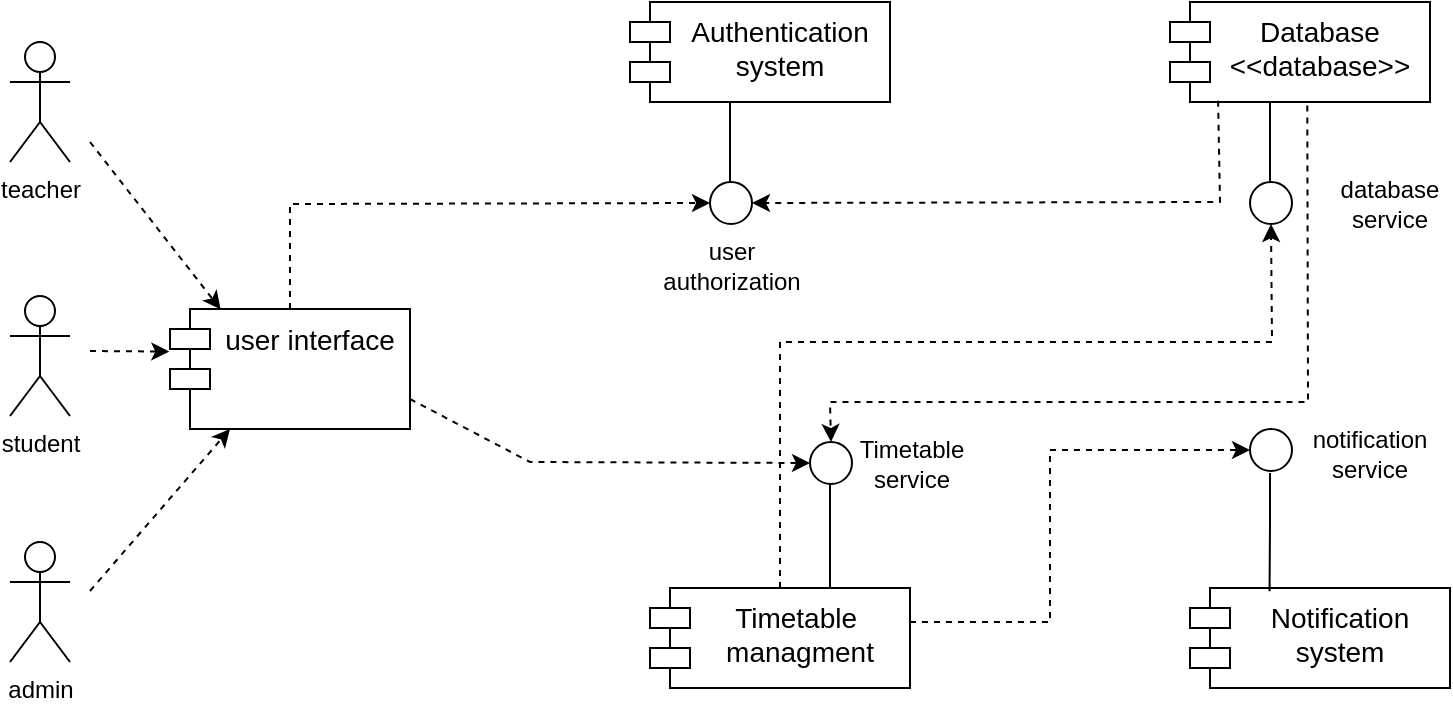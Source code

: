 <mxfile version="26.2.4">
  <diagram name="Page-1" id="e7e014a7-5840-1c2e-5031-d8a46d1fe8dd">
    <mxGraphModel dx="1351" dy="592" grid="1" gridSize="10" guides="1" tooltips="1" connect="1" arrows="1" fold="1" page="1" pageScale="1" pageWidth="1169" pageHeight="826" background="none" math="0" shadow="0">
      <root>
        <mxCell id="0" />
        <mxCell id="1" parent="0" />
        <mxCell id="-Wza_gljpBwHimf2oOuU-41" value="&lt;font style=&quot;font-size: 14px;&quot;&gt;user interface&lt;/font&gt;" style="shape=module;align=left;spacingLeft=20;align=center;verticalAlign=top;whiteSpace=wrap;html=1;" vertex="1" parent="1">
          <mxGeometry x="260" y="263.5" width="120" height="60" as="geometry" />
        </mxCell>
        <mxCell id="-Wza_gljpBwHimf2oOuU-42" value="&lt;font style=&quot;font-size: 14px;&quot;&gt;Authentication system&lt;/font&gt;" style="shape=module;align=left;spacingLeft=20;align=center;verticalAlign=top;whiteSpace=wrap;html=1;" vertex="1" parent="1">
          <mxGeometry x="490" y="110" width="130" height="50" as="geometry" />
        </mxCell>
        <mxCell id="-Wza_gljpBwHimf2oOuU-43" value="&lt;font style=&quot;font-size: 14px;&quot;&gt;Timetable&amp;nbsp;&lt;/font&gt;&lt;div&gt;&lt;font style=&quot;font-size: 14px;&quot;&gt;managment&lt;/font&gt;&lt;/div&gt;" style="shape=module;align=left;spacingLeft=20;align=center;verticalAlign=top;whiteSpace=wrap;html=1;" vertex="1" parent="1">
          <mxGeometry x="500" y="403" width="130" height="50" as="geometry" />
        </mxCell>
        <mxCell id="-Wza_gljpBwHimf2oOuU-44" value="&lt;div&gt;&lt;span style=&quot;font-size: 14px; background-color: transparent; color: light-dark(rgb(0, 0, 0), rgb(255, 255, 255));&quot;&gt;Database&lt;/span&gt;&lt;/div&gt;&lt;div&gt;&lt;span style=&quot;font-size: 14px; background-color: transparent; color: light-dark(rgb(0, 0, 0), rgb(255, 255, 255));&quot;&gt;&amp;lt;&amp;lt;database&amp;gt;&amp;gt;&lt;/span&gt;&lt;/div&gt;" style="shape=module;align=left;spacingLeft=20;align=center;verticalAlign=top;whiteSpace=wrap;html=1;" vertex="1" parent="1">
          <mxGeometry x="760" y="110" width="130" height="50" as="geometry" />
        </mxCell>
        <mxCell id="-Wza_gljpBwHimf2oOuU-45" value="&lt;div&gt;&lt;span style=&quot;font-size: 14px; background-color: transparent; color: light-dark(rgb(0, 0, 0), rgb(255, 255, 255));&quot;&gt;Notification&lt;/span&gt;&lt;/div&gt;&lt;div&gt;&lt;span style=&quot;font-size: 14px; background-color: transparent; color: light-dark(rgb(0, 0, 0), rgb(255, 255, 255));&quot;&gt;system&lt;/span&gt;&lt;/div&gt;" style="shape=module;align=left;spacingLeft=20;align=center;verticalAlign=top;whiteSpace=wrap;html=1;" vertex="1" parent="1">
          <mxGeometry x="770" y="403" width="130" height="50" as="geometry" />
        </mxCell>
        <mxCell id="-Wza_gljpBwHimf2oOuU-52" value="" style="endArrow=none;html=1;rounded=0;" edge="1" parent="1">
          <mxGeometry width="50" height="50" relative="1" as="geometry">
            <mxPoint x="540" y="200" as="sourcePoint" />
            <mxPoint x="540" y="160" as="targetPoint" />
          </mxGeometry>
        </mxCell>
        <mxCell id="-Wza_gljpBwHimf2oOuU-53" value="" style="ellipse;whiteSpace=wrap;html=1;aspect=fixed;" vertex="1" parent="1">
          <mxGeometry x="530" y="200" width="21" height="21" as="geometry" />
        </mxCell>
        <mxCell id="-Wza_gljpBwHimf2oOuU-56" value="" style="endArrow=none;html=1;rounded=0;" edge="1" parent="1">
          <mxGeometry width="50" height="50" relative="1" as="geometry">
            <mxPoint x="590" y="403" as="sourcePoint" />
            <mxPoint x="590" y="350" as="targetPoint" />
          </mxGeometry>
        </mxCell>
        <mxCell id="-Wza_gljpBwHimf2oOuU-58" value="" style="ellipse;whiteSpace=wrap;html=1;aspect=fixed;" vertex="1" parent="1">
          <mxGeometry x="580" y="330" width="21" height="21" as="geometry" />
        </mxCell>
        <mxCell id="-Wza_gljpBwHimf2oOuU-59" value="" style="endArrow=none;html=1;rounded=0;" edge="1" parent="1">
          <mxGeometry width="50" height="50" relative="1" as="geometry">
            <mxPoint x="810" y="200" as="sourcePoint" />
            <mxPoint x="810" y="160" as="targetPoint" />
          </mxGeometry>
        </mxCell>
        <mxCell id="-Wza_gljpBwHimf2oOuU-60" value="" style="ellipse;whiteSpace=wrap;html=1;aspect=fixed;" vertex="1" parent="1">
          <mxGeometry x="800" y="200" width="21" height="21" as="geometry" />
        </mxCell>
        <mxCell id="-Wza_gljpBwHimf2oOuU-61" value="" style="endArrow=none;html=1;rounded=0;exitX=0.306;exitY=0.033;exitDx=0;exitDy=0;exitPerimeter=0;" edge="1" parent="1" source="-Wza_gljpBwHimf2oOuU-45">
          <mxGeometry width="50" height="50" relative="1" as="geometry">
            <mxPoint x="810" y="400" as="sourcePoint" />
            <mxPoint x="810" y="345.5" as="targetPoint" />
            <Array as="points">
              <mxPoint x="810" y="370" />
            </Array>
          </mxGeometry>
        </mxCell>
        <mxCell id="-Wza_gljpBwHimf2oOuU-62" value="" style="ellipse;whiteSpace=wrap;html=1;aspect=fixed;" vertex="1" parent="1">
          <mxGeometry x="800" y="323.5" width="21" height="21" as="geometry" />
        </mxCell>
        <mxCell id="-Wza_gljpBwHimf2oOuU-70" value="" style="html=1;labelBackgroundColor=#ffffff;startArrow=none;startFill=0;startSize=6;endArrow=classic;endFill=1;endSize=6;jettySize=auto;orthogonalLoop=1;strokeWidth=1;dashed=1;fontSize=14;rounded=0;entryX=0;entryY=0.5;entryDx=0;entryDy=0;exitX=0.5;exitY=0;exitDx=0;exitDy=0;" edge="1" parent="1" source="-Wza_gljpBwHimf2oOuU-41" target="-Wza_gljpBwHimf2oOuU-53">
          <mxGeometry width="60" height="60" relative="1" as="geometry">
            <mxPoint x="360" y="221" as="sourcePoint" />
            <mxPoint x="420" y="161" as="targetPoint" />
            <Array as="points">
              <mxPoint x="320" y="211" />
            </Array>
          </mxGeometry>
        </mxCell>
        <mxCell id="-Wza_gljpBwHimf2oOuU-72" value="" style="html=1;labelBackgroundColor=#ffffff;startArrow=none;startFill=0;startSize=6;endArrow=classic;endFill=1;endSize=6;jettySize=auto;orthogonalLoop=1;strokeWidth=1;dashed=1;fontSize=14;rounded=0;exitX=0.5;exitY=0;exitDx=0;exitDy=0;entryX=0.5;entryY=1;entryDx=0;entryDy=0;" edge="1" parent="1" source="-Wza_gljpBwHimf2oOuU-43" target="-Wza_gljpBwHimf2oOuU-60">
          <mxGeometry width="60" height="60" relative="1" as="geometry">
            <mxPoint x="780" y="310" as="sourcePoint" />
            <mxPoint x="840" y="250" as="targetPoint" />
            <Array as="points">
              <mxPoint x="565" y="280" />
              <mxPoint x="811" y="280" />
            </Array>
          </mxGeometry>
        </mxCell>
        <mxCell id="-Wza_gljpBwHimf2oOuU-73" value="" style="html=1;labelBackgroundColor=#ffffff;startArrow=none;startFill=0;startSize=6;endArrow=classic;endFill=1;endSize=6;jettySize=auto;orthogonalLoop=1;strokeWidth=1;dashed=1;fontSize=14;rounded=0;entryX=0;entryY=0.5;entryDx=0;entryDy=0;" edge="1" parent="1" target="-Wza_gljpBwHimf2oOuU-62">
          <mxGeometry width="60" height="60" relative="1" as="geometry">
            <mxPoint x="630" y="420" as="sourcePoint" />
            <mxPoint x="690" y="360" as="targetPoint" />
            <Array as="points">
              <mxPoint x="700" y="420" />
              <mxPoint x="700" y="334" />
            </Array>
          </mxGeometry>
        </mxCell>
        <mxCell id="-Wza_gljpBwHimf2oOuU-74" value="" style="html=1;labelBackgroundColor=#ffffff;startArrow=none;startFill=0;startSize=6;endArrow=classic;endFill=1;endSize=6;jettySize=auto;orthogonalLoop=1;strokeWidth=1;dashed=1;fontSize=14;rounded=0;exitX=0.185;exitY=0.988;exitDx=0;exitDy=0;entryX=1;entryY=0.5;entryDx=0;entryDy=0;exitPerimeter=0;" edge="1" parent="1" source="-Wza_gljpBwHimf2oOuU-44" target="-Wza_gljpBwHimf2oOuU-53">
          <mxGeometry width="60" height="60" relative="1" as="geometry">
            <mxPoint x="640" y="230" as="sourcePoint" />
            <mxPoint x="700" y="170" as="targetPoint" />
            <Array as="points">
              <mxPoint x="785" y="210" />
            </Array>
          </mxGeometry>
        </mxCell>
        <mxCell id="-Wza_gljpBwHimf2oOuU-75" value="" style="html=1;labelBackgroundColor=#ffffff;startArrow=none;startFill=0;startSize=6;endArrow=classic;endFill=1;endSize=6;jettySize=auto;orthogonalLoop=1;strokeWidth=1;dashed=1;fontSize=14;rounded=0;exitX=0.528;exitY=1.035;exitDx=0;exitDy=0;exitPerimeter=0;entryX=0.5;entryY=0;entryDx=0;entryDy=0;" edge="1" parent="1" source="-Wza_gljpBwHimf2oOuU-44" target="-Wza_gljpBwHimf2oOuU-58">
          <mxGeometry width="60" height="60" relative="1" as="geometry">
            <mxPoint x="830" y="170" as="sourcePoint" />
            <mxPoint x="830" y="290" as="targetPoint" />
            <Array as="points">
              <mxPoint x="829" y="310" />
              <mxPoint x="590" y="310" />
            </Array>
          </mxGeometry>
        </mxCell>
        <mxCell id="-Wza_gljpBwHimf2oOuU-76" value="admin" style="shape=umlActor;verticalLabelPosition=bottom;verticalAlign=top;html=1;outlineConnect=0;" vertex="1" parent="1">
          <mxGeometry x="180" y="380" width="30" height="60" as="geometry" />
        </mxCell>
        <mxCell id="-Wza_gljpBwHimf2oOuU-77" value="student" style="shape=umlActor;verticalLabelPosition=bottom;verticalAlign=top;html=1;outlineConnect=0;" vertex="1" parent="1">
          <mxGeometry x="180" y="257" width="30" height="60" as="geometry" />
        </mxCell>
        <mxCell id="-Wza_gljpBwHimf2oOuU-78" value="teacher" style="shape=umlActor;verticalLabelPosition=bottom;verticalAlign=top;html=1;outlineConnect=0;" vertex="1" parent="1">
          <mxGeometry x="180" y="130" width="30" height="60" as="geometry" />
        </mxCell>
        <mxCell id="-Wza_gljpBwHimf2oOuU-80" value="" style="html=1;labelBackgroundColor=#ffffff;startArrow=none;startFill=0;startSize=6;endArrow=classic;endFill=1;endSize=6;jettySize=auto;orthogonalLoop=1;strokeWidth=1;dashed=1;fontSize=14;rounded=0;entryX=0.211;entryY=0.003;entryDx=0;entryDy=0;entryPerimeter=0;" edge="1" parent="1" target="-Wza_gljpBwHimf2oOuU-41">
          <mxGeometry width="60" height="60" relative="1" as="geometry">
            <mxPoint x="220" y="180" as="sourcePoint" />
            <mxPoint x="280" y="120" as="targetPoint" />
          </mxGeometry>
        </mxCell>
        <mxCell id="-Wza_gljpBwHimf2oOuU-81" value="" style="html=1;labelBackgroundColor=#ffffff;startArrow=none;startFill=0;startSize=6;endArrow=classic;endFill=1;endSize=6;jettySize=auto;orthogonalLoop=1;strokeWidth=1;dashed=1;fontSize=14;rounded=0;entryX=-0.003;entryY=0.355;entryDx=0;entryDy=0;entryPerimeter=0;" edge="1" parent="1" target="-Wza_gljpBwHimf2oOuU-41">
          <mxGeometry width="60" height="60" relative="1" as="geometry">
            <mxPoint x="220" y="284.5" as="sourcePoint" />
            <mxPoint x="280" y="224.5" as="targetPoint" />
          </mxGeometry>
        </mxCell>
        <mxCell id="-Wza_gljpBwHimf2oOuU-82" value="" style="html=1;labelBackgroundColor=#ffffff;startArrow=none;startFill=0;startSize=6;endArrow=classic;endFill=1;endSize=6;jettySize=auto;orthogonalLoop=1;strokeWidth=1;dashed=1;fontSize=14;rounded=0;entryX=0.25;entryY=1;entryDx=0;entryDy=0;" edge="1" parent="1" target="-Wza_gljpBwHimf2oOuU-41">
          <mxGeometry width="60" height="60" relative="1" as="geometry">
            <mxPoint x="220" y="404.5" as="sourcePoint" />
            <mxPoint x="280" y="344.5" as="targetPoint" />
          </mxGeometry>
        </mxCell>
        <mxCell id="-Wza_gljpBwHimf2oOuU-83" value="user authorization" style="text;html=1;align=center;verticalAlign=middle;whiteSpace=wrap;rounded=0;" vertex="1" parent="1">
          <mxGeometry x="510.5" y="227" width="60" height="30" as="geometry" />
        </mxCell>
        <mxCell id="-Wza_gljpBwHimf2oOuU-84" value="database&lt;div&gt;service&lt;/div&gt;" style="text;html=1;align=center;verticalAlign=middle;whiteSpace=wrap;rounded=0;" vertex="1" parent="1">
          <mxGeometry x="840" y="195.5" width="60" height="30" as="geometry" />
        </mxCell>
        <mxCell id="-Wza_gljpBwHimf2oOuU-85" value="notification service" style="text;html=1;align=center;verticalAlign=middle;whiteSpace=wrap;rounded=0;" vertex="1" parent="1">
          <mxGeometry x="830" y="321" width="60" height="30" as="geometry" />
        </mxCell>
        <mxCell id="-Wza_gljpBwHimf2oOuU-86" value="" style="html=1;labelBackgroundColor=#ffffff;startArrow=none;startFill=0;startSize=6;endArrow=classic;endFill=1;endSize=6;jettySize=auto;orthogonalLoop=1;strokeWidth=1;dashed=1;fontSize=14;rounded=0;exitX=1;exitY=0.75;exitDx=0;exitDy=0;entryX=0;entryY=0.5;entryDx=0;entryDy=0;" edge="1" parent="1" source="-Wza_gljpBwHimf2oOuU-41" target="-Wza_gljpBwHimf2oOuU-58">
          <mxGeometry width="60" height="60" relative="1" as="geometry">
            <mxPoint x="540" y="350" as="sourcePoint" />
            <mxPoint x="600" y="290" as="targetPoint" />
            <Array as="points">
              <mxPoint x="440" y="340" />
            </Array>
          </mxGeometry>
        </mxCell>
        <mxCell id="-Wza_gljpBwHimf2oOuU-87" value="Timetable service" style="text;html=1;align=center;verticalAlign=middle;whiteSpace=wrap;rounded=0;" vertex="1" parent="1">
          <mxGeometry x="601" y="325.5" width="60" height="30" as="geometry" />
        </mxCell>
      </root>
    </mxGraphModel>
  </diagram>
</mxfile>
